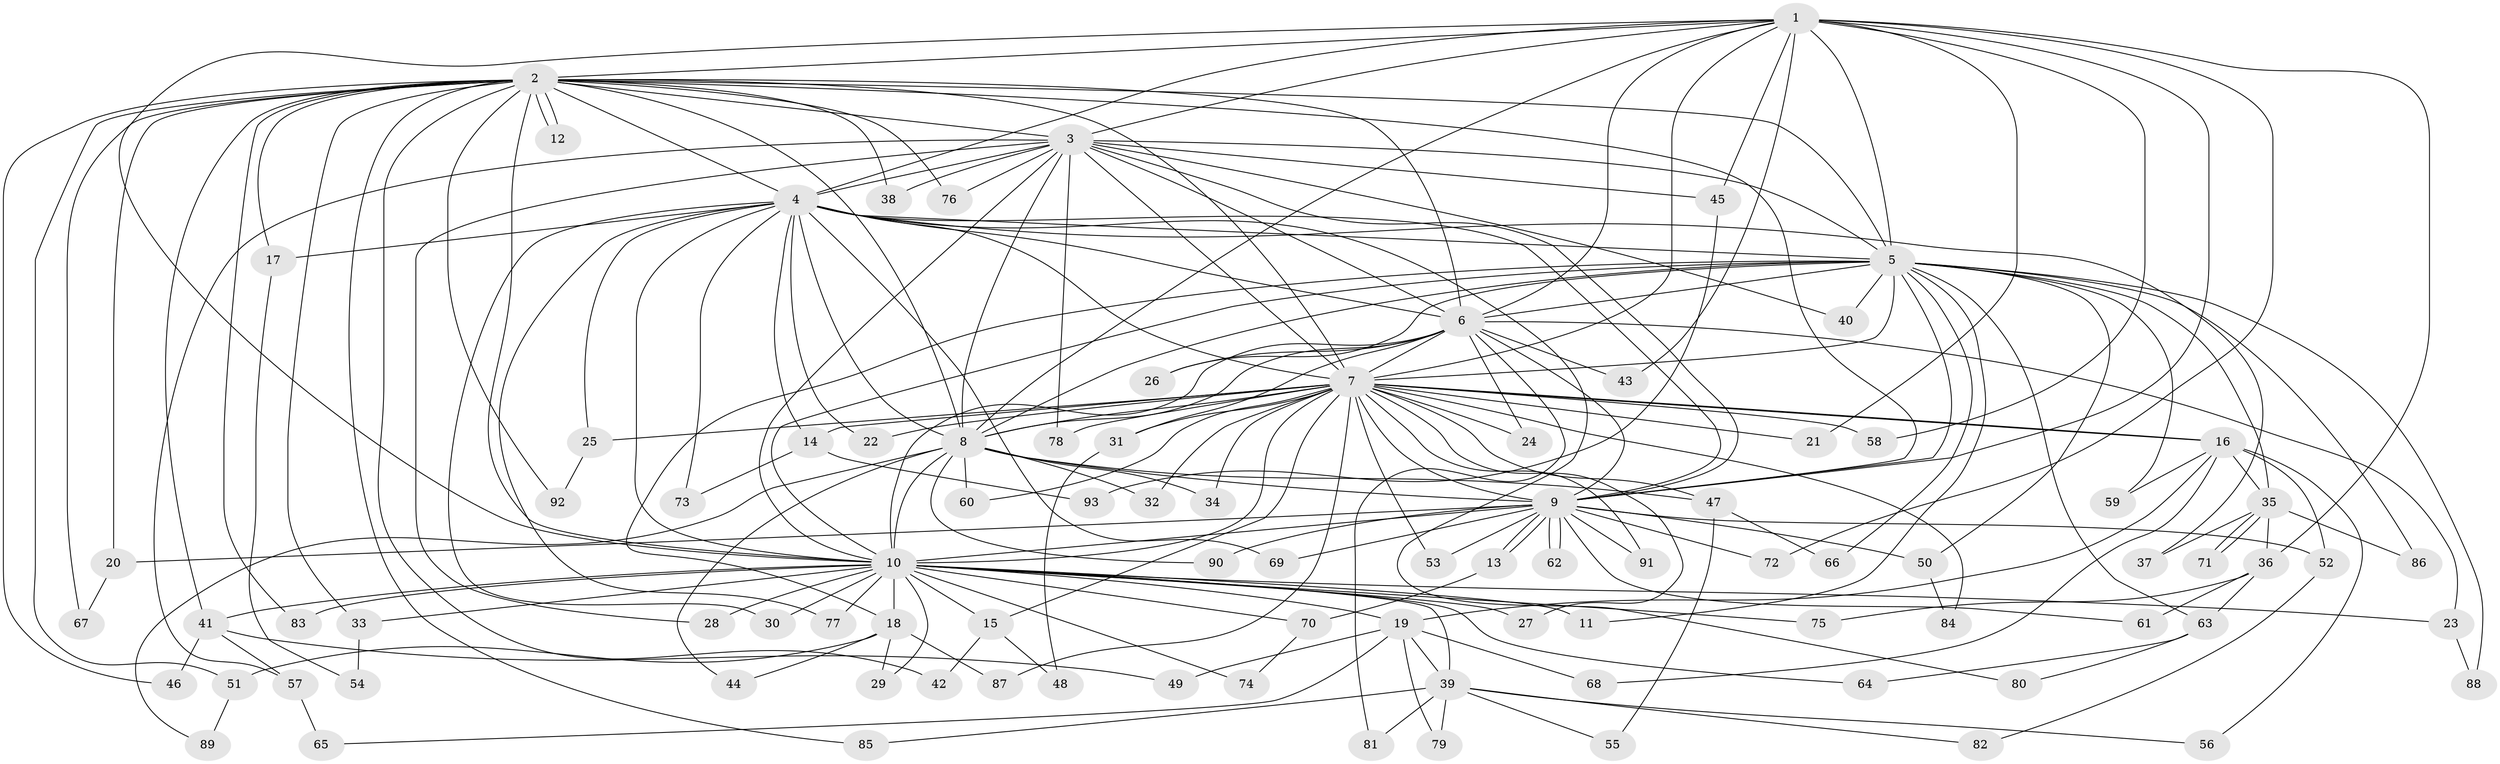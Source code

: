 // coarse degree distribution, {13: 0.027777777777777776, 20: 0.013888888888888888, 25: 0.013888888888888888, 16: 0.013888888888888888, 17: 0.013888888888888888, 29: 0.013888888888888888, 22: 0.013888888888888888, 2: 0.6111111111111112, 4: 0.041666666666666664, 7: 0.041666666666666664, 3: 0.1111111111111111, 6: 0.05555555555555555, 1: 0.027777777777777776}
// Generated by graph-tools (version 1.1) at 2025/41/03/06/25 10:41:43]
// undirected, 93 vertices, 211 edges
graph export_dot {
graph [start="1"]
  node [color=gray90,style=filled];
  1;
  2;
  3;
  4;
  5;
  6;
  7;
  8;
  9;
  10;
  11;
  12;
  13;
  14;
  15;
  16;
  17;
  18;
  19;
  20;
  21;
  22;
  23;
  24;
  25;
  26;
  27;
  28;
  29;
  30;
  31;
  32;
  33;
  34;
  35;
  36;
  37;
  38;
  39;
  40;
  41;
  42;
  43;
  44;
  45;
  46;
  47;
  48;
  49;
  50;
  51;
  52;
  53;
  54;
  55;
  56;
  57;
  58;
  59;
  60;
  61;
  62;
  63;
  64;
  65;
  66;
  67;
  68;
  69;
  70;
  71;
  72;
  73;
  74;
  75;
  76;
  77;
  78;
  79;
  80;
  81;
  82;
  83;
  84;
  85;
  86;
  87;
  88;
  89;
  90;
  91;
  92;
  93;
  1 -- 2;
  1 -- 3;
  1 -- 4;
  1 -- 5;
  1 -- 6;
  1 -- 7;
  1 -- 8;
  1 -- 9;
  1 -- 10;
  1 -- 21;
  1 -- 36;
  1 -- 43;
  1 -- 45;
  1 -- 58;
  1 -- 72;
  2 -- 3;
  2 -- 4;
  2 -- 5;
  2 -- 6;
  2 -- 7;
  2 -- 8;
  2 -- 9;
  2 -- 10;
  2 -- 12;
  2 -- 12;
  2 -- 17;
  2 -- 20;
  2 -- 33;
  2 -- 38;
  2 -- 41;
  2 -- 42;
  2 -- 46;
  2 -- 51;
  2 -- 67;
  2 -- 76;
  2 -- 83;
  2 -- 85;
  2 -- 92;
  3 -- 4;
  3 -- 5;
  3 -- 6;
  3 -- 7;
  3 -- 8;
  3 -- 9;
  3 -- 10;
  3 -- 28;
  3 -- 38;
  3 -- 40;
  3 -- 45;
  3 -- 57;
  3 -- 76;
  3 -- 78;
  4 -- 5;
  4 -- 6;
  4 -- 7;
  4 -- 8;
  4 -- 9;
  4 -- 10;
  4 -- 14;
  4 -- 17;
  4 -- 22;
  4 -- 25;
  4 -- 30;
  4 -- 37;
  4 -- 69;
  4 -- 73;
  4 -- 77;
  4 -- 80;
  5 -- 6;
  5 -- 7;
  5 -- 8;
  5 -- 9;
  5 -- 10;
  5 -- 11;
  5 -- 18;
  5 -- 26;
  5 -- 35;
  5 -- 40;
  5 -- 50;
  5 -- 59;
  5 -- 63;
  5 -- 66;
  5 -- 86;
  5 -- 88;
  6 -- 7;
  6 -- 8;
  6 -- 9;
  6 -- 10;
  6 -- 23;
  6 -- 24;
  6 -- 26;
  6 -- 31;
  6 -- 43;
  6 -- 81;
  7 -- 8;
  7 -- 9;
  7 -- 10;
  7 -- 14;
  7 -- 15;
  7 -- 16;
  7 -- 16;
  7 -- 21;
  7 -- 22;
  7 -- 24;
  7 -- 25;
  7 -- 27;
  7 -- 31;
  7 -- 32;
  7 -- 34;
  7 -- 47;
  7 -- 53;
  7 -- 58;
  7 -- 60;
  7 -- 78;
  7 -- 84;
  7 -- 87;
  7 -- 91;
  8 -- 9;
  8 -- 10;
  8 -- 32;
  8 -- 34;
  8 -- 44;
  8 -- 47;
  8 -- 60;
  8 -- 89;
  8 -- 90;
  9 -- 10;
  9 -- 13;
  9 -- 13;
  9 -- 20;
  9 -- 50;
  9 -- 52;
  9 -- 53;
  9 -- 61;
  9 -- 62;
  9 -- 62;
  9 -- 69;
  9 -- 72;
  9 -- 90;
  9 -- 91;
  10 -- 11;
  10 -- 15;
  10 -- 18;
  10 -- 19;
  10 -- 23;
  10 -- 27;
  10 -- 28;
  10 -- 29;
  10 -- 30;
  10 -- 33;
  10 -- 39;
  10 -- 41;
  10 -- 64;
  10 -- 70;
  10 -- 74;
  10 -- 75;
  10 -- 77;
  10 -- 83;
  13 -- 70;
  14 -- 73;
  14 -- 93;
  15 -- 42;
  15 -- 48;
  16 -- 19;
  16 -- 35;
  16 -- 52;
  16 -- 56;
  16 -- 59;
  16 -- 68;
  17 -- 54;
  18 -- 29;
  18 -- 44;
  18 -- 51;
  18 -- 87;
  19 -- 39;
  19 -- 49;
  19 -- 65;
  19 -- 68;
  19 -- 79;
  20 -- 67;
  23 -- 88;
  25 -- 92;
  31 -- 48;
  33 -- 54;
  35 -- 36;
  35 -- 37;
  35 -- 71;
  35 -- 71;
  35 -- 86;
  36 -- 61;
  36 -- 63;
  36 -- 75;
  39 -- 55;
  39 -- 56;
  39 -- 79;
  39 -- 81;
  39 -- 82;
  39 -- 85;
  41 -- 46;
  41 -- 49;
  41 -- 57;
  45 -- 93;
  47 -- 55;
  47 -- 66;
  50 -- 84;
  51 -- 89;
  52 -- 82;
  57 -- 65;
  63 -- 64;
  63 -- 80;
  70 -- 74;
}
